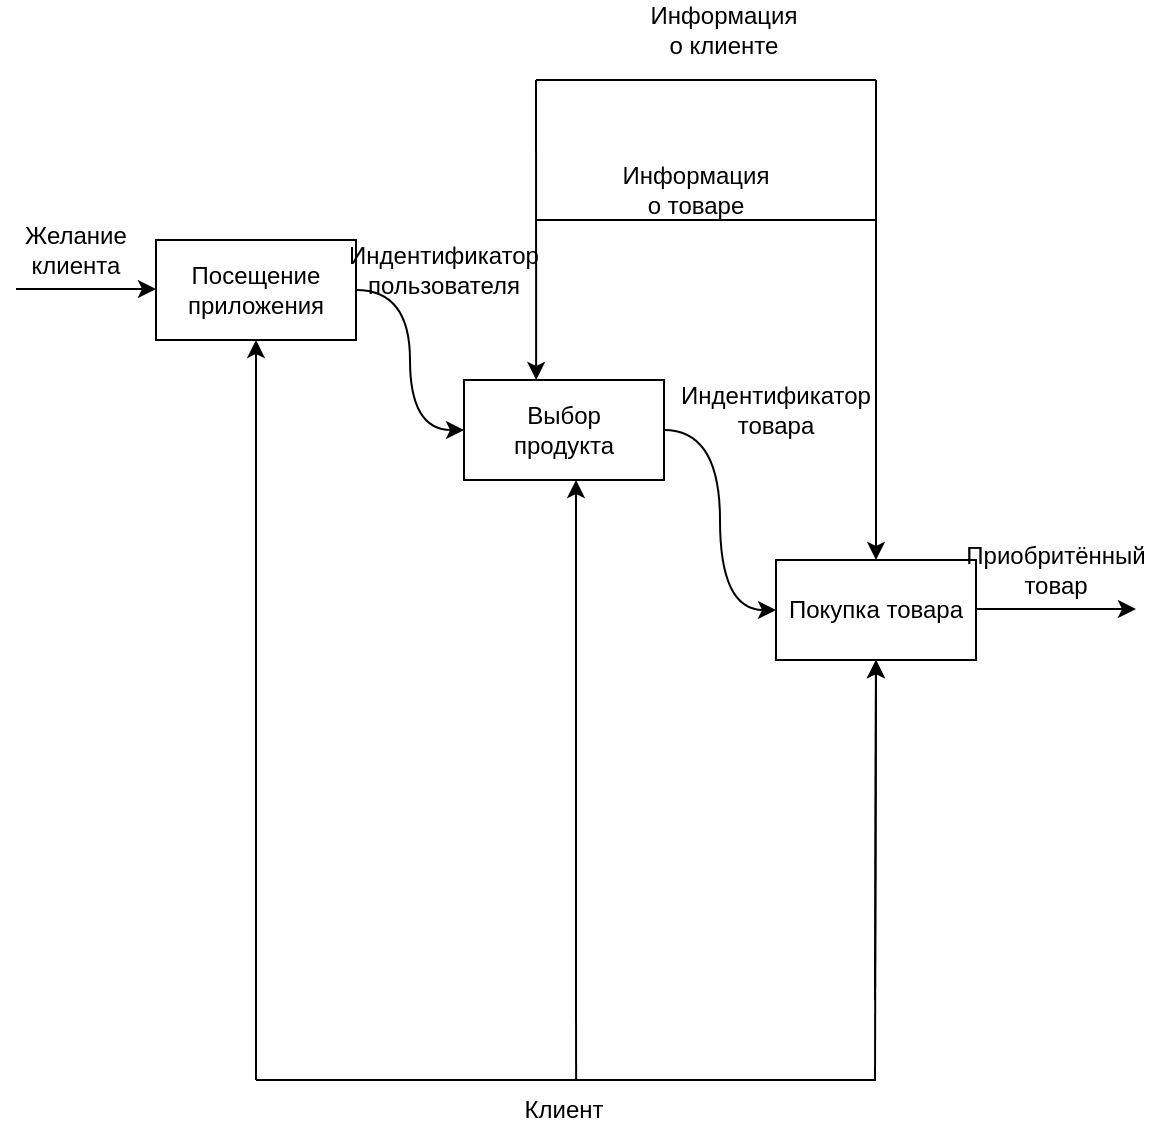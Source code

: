 <mxfile version="22.1.11" type="device">
  <diagram name="Страница — 1" id="49G1jJ6WjNRTSjdb62oQ">
    <mxGraphModel dx="1434" dy="738" grid="1" gridSize="10" guides="1" tooltips="1" connect="1" arrows="1" fold="1" page="1" pageScale="1" pageWidth="827" pageHeight="1169" math="0" shadow="0">
      <root>
        <mxCell id="0" />
        <mxCell id="1" parent="0" />
        <mxCell id="iqAycopD-z7ZPnAn5v2U-6" style="rounded=0;orthogonalLoop=1;jettySize=auto;html=1;exitX=1;exitY=0.5;exitDx=0;exitDy=0;entryX=0;entryY=0.5;entryDx=0;entryDy=0;edgeStyle=orthogonalEdgeStyle;elbow=vertical;curved=1;" parent="1" source="iqAycopD-z7ZPnAn5v2U-1" target="iqAycopD-z7ZPnAn5v2U-4" edge="1">
          <mxGeometry relative="1" as="geometry" />
        </mxCell>
        <mxCell id="iqAycopD-z7ZPnAn5v2U-1" value="" style="rounded=0;whiteSpace=wrap;html=1;" parent="1" vertex="1">
          <mxGeometry x="150" y="250" width="100" height="50" as="geometry" />
        </mxCell>
        <mxCell id="iqAycopD-z7ZPnAn5v2U-2" value="Посещение приложения" style="text;html=1;strokeColor=none;fillColor=none;align=center;verticalAlign=middle;whiteSpace=wrap;rounded=0;" parent="1" vertex="1">
          <mxGeometry x="170" y="260" width="60" height="30" as="geometry" />
        </mxCell>
        <mxCell id="iqAycopD-z7ZPnAn5v2U-3" value="" style="endArrow=classic;html=1;rounded=0;" parent="1" edge="1">
          <mxGeometry width="50" height="50" relative="1" as="geometry">
            <mxPoint x="80" y="274.5" as="sourcePoint" />
            <mxPoint x="150" y="274.5" as="targetPoint" />
          </mxGeometry>
        </mxCell>
        <mxCell id="iqAycopD-z7ZPnAn5v2U-7" style="edgeStyle=orthogonalEdgeStyle;rounded=0;orthogonalLoop=1;jettySize=auto;html=1;exitX=1;exitY=0.5;exitDx=0;exitDy=0;entryX=0;entryY=0.5;entryDx=0;entryDy=0;curved=1;" parent="1" source="iqAycopD-z7ZPnAn5v2U-4" target="iqAycopD-z7ZPnAn5v2U-8" edge="1">
          <mxGeometry relative="1" as="geometry">
            <mxPoint x="450" y="430" as="targetPoint" />
          </mxGeometry>
        </mxCell>
        <mxCell id="iqAycopD-z7ZPnAn5v2U-4" value="" style="rounded=0;whiteSpace=wrap;html=1;" parent="1" vertex="1">
          <mxGeometry x="304" y="320" width="100" height="50" as="geometry" />
        </mxCell>
        <mxCell id="iqAycopD-z7ZPnAn5v2U-5" value="Выбор продукта" style="text;html=1;strokeColor=none;fillColor=none;align=center;verticalAlign=middle;whiteSpace=wrap;rounded=0;" parent="1" vertex="1">
          <mxGeometry x="324" y="330" width="60" height="30" as="geometry" />
        </mxCell>
        <mxCell id="iqAycopD-z7ZPnAn5v2U-8" value="Покупка товара" style="rounded=0;whiteSpace=wrap;html=1;" parent="1" vertex="1">
          <mxGeometry x="460" y="410" width="100" height="50" as="geometry" />
        </mxCell>
        <mxCell id="iqAycopD-z7ZPnAn5v2U-12" value="Индентификатор товара&lt;br&gt;" style="text;html=1;strokeColor=none;fillColor=none;align=center;verticalAlign=middle;whiteSpace=wrap;rounded=0;" parent="1" vertex="1">
          <mxGeometry x="430" y="320" width="60" height="30" as="geometry" />
        </mxCell>
        <mxCell id="iqAycopD-z7ZPnAn5v2U-13" value="Индентификатор пользователя" style="text;html=1;strokeColor=none;fillColor=none;align=center;verticalAlign=middle;whiteSpace=wrap;rounded=0;" parent="1" vertex="1">
          <mxGeometry x="264" y="250" width="60" height="30" as="geometry" />
        </mxCell>
        <mxCell id="iqAycopD-z7ZPnAn5v2U-14" value="Желание клиента&lt;br&gt;" style="text;html=1;strokeColor=none;fillColor=none;align=center;verticalAlign=middle;whiteSpace=wrap;rounded=0;" parent="1" vertex="1">
          <mxGeometry x="80" y="240" width="60" height="30" as="geometry" />
        </mxCell>
        <mxCell id="iqAycopD-z7ZPnAn5v2U-15" value="" style="endArrow=none;html=1;rounded=0;" parent="1" edge="1">
          <mxGeometry width="50" height="50" relative="1" as="geometry">
            <mxPoint x="200" y="670" as="sourcePoint" />
            <mxPoint x="510" y="670" as="targetPoint" />
          </mxGeometry>
        </mxCell>
        <mxCell id="iqAycopD-z7ZPnAn5v2U-16" value="" style="endArrow=classic;html=1;rounded=0;entryX=0.5;entryY=1;entryDx=0;entryDy=0;" parent="1" target="iqAycopD-z7ZPnAn5v2U-1" edge="1">
          <mxGeometry width="50" height="50" relative="1" as="geometry">
            <mxPoint x="200" y="670" as="sourcePoint" />
            <mxPoint x="200" y="350" as="targetPoint" />
          </mxGeometry>
        </mxCell>
        <mxCell id="iqAycopD-z7ZPnAn5v2U-18" value="" style="endArrow=classic;html=1;rounded=0;strokeColor=default;endFill=1;entryX=0.5;entryY=1;entryDx=0;entryDy=0;" parent="1" target="iqAycopD-z7ZPnAn5v2U-8" edge="1">
          <mxGeometry width="50" height="50" relative="1" as="geometry">
            <mxPoint x="509.5" y="670" as="sourcePoint" />
            <mxPoint x="509.5" y="530" as="targetPoint" />
          </mxGeometry>
        </mxCell>
        <mxCell id="iqAycopD-z7ZPnAn5v2U-19" value="" style="endArrow=classic;html=1;rounded=0;exitX=1;exitY=0.5;exitDx=0;exitDy=0;" parent="1" edge="1">
          <mxGeometry width="50" height="50" relative="1" as="geometry">
            <mxPoint x="560" y="434.5" as="sourcePoint" />
            <mxPoint x="640" y="434.5" as="targetPoint" />
          </mxGeometry>
        </mxCell>
        <mxCell id="iqAycopD-z7ZPnAn5v2U-21" value="" style="endArrow=none;html=1;rounded=0;entryX=0.601;entryY=-0.008;entryDx=0;entryDy=0;entryPerimeter=0;" parent="1" target="iqAycopD-z7ZPnAn5v2U-24" edge="1">
          <mxGeometry width="50" height="50" relative="1" as="geometry">
            <mxPoint x="360" y="630" as="sourcePoint" />
            <mxPoint x="510" y="630" as="targetPoint" />
          </mxGeometry>
        </mxCell>
        <mxCell id="iqAycopD-z7ZPnAn5v2U-22" value="" style="endArrow=classic;html=1;rounded=0;strokeColor=default;endFill=1;entryX=0.5;entryY=1;entryDx=0;entryDy=0;" parent="1" target="iqAycopD-z7ZPnAn5v2U-8" edge="1">
          <mxGeometry width="50" height="50" relative="1" as="geometry">
            <mxPoint x="509.5" y="630" as="sourcePoint" />
            <mxPoint x="509.5" y="490" as="targetPoint" />
          </mxGeometry>
        </mxCell>
        <mxCell id="iqAycopD-z7ZPnAn5v2U-23" value="" style="endArrow=classic;html=1;rounded=0;strokeColor=default;endFill=1;entryX=0.5;entryY=1;entryDx=0;entryDy=0;" parent="1" edge="1">
          <mxGeometry width="50" height="50" relative="1" as="geometry">
            <mxPoint x="360" y="630" as="sourcePoint" />
            <mxPoint x="360" y="370" as="targetPoint" />
          </mxGeometry>
        </mxCell>
        <mxCell id="iqAycopD-z7ZPnAn5v2U-24" value="Клиент" style="text;html=1;strokeColor=none;fillColor=none;align=center;verticalAlign=middle;whiteSpace=wrap;rounded=0;" parent="1" vertex="1">
          <mxGeometry x="324" y="670" width="60" height="30" as="geometry" />
        </mxCell>
        <mxCell id="iqAycopD-z7ZPnAn5v2U-27" value="" style="endArrow=none;html=1;rounded=0;" parent="1" edge="1">
          <mxGeometry width="50" height="50" relative="1" as="geometry">
            <mxPoint x="340" y="240" as="sourcePoint" />
            <mxPoint x="510" y="240" as="targetPoint" />
          </mxGeometry>
        </mxCell>
        <mxCell id="iqAycopD-z7ZPnAn5v2U-31" value="" style="endArrow=classic;html=1;rounded=0;strokeColor=default;endFill=1;entryX=0.5;entryY=0;entryDx=0;entryDy=0;" parent="1" edge="1">
          <mxGeometry width="50" height="50" relative="1" as="geometry">
            <mxPoint x="510" y="170" as="sourcePoint" />
            <mxPoint x="510" y="410" as="targetPoint" />
          </mxGeometry>
        </mxCell>
        <mxCell id="iqAycopD-z7ZPnAn5v2U-32" value="" style="endArrow=classic;html=1;rounded=0;strokeColor=default;endFill=1;entryX=0.5;entryY=0;entryDx=0;entryDy=0;" parent="1" edge="1">
          <mxGeometry width="50" height="50" relative="1" as="geometry">
            <mxPoint x="340" y="170" as="sourcePoint" />
            <mxPoint x="340.08" y="320" as="targetPoint" />
          </mxGeometry>
        </mxCell>
        <mxCell id="iqAycopD-z7ZPnAn5v2U-34" value="Информация о товаре" style="text;html=1;strokeColor=none;fillColor=none;align=center;verticalAlign=middle;whiteSpace=wrap;rounded=0;" parent="1" vertex="1">
          <mxGeometry x="390" y="210" width="60" height="30" as="geometry" />
        </mxCell>
        <mxCell id="Nh_B9IUmpZnYPOJo_EdI-1" value="" style="endArrow=none;html=1;rounded=0;" parent="1" edge="1">
          <mxGeometry width="50" height="50" relative="1" as="geometry">
            <mxPoint x="340" y="170" as="sourcePoint" />
            <mxPoint x="510" y="170" as="targetPoint" />
          </mxGeometry>
        </mxCell>
        <mxCell id="Nh_B9IUmpZnYPOJo_EdI-4" value="Приобритённый товар" style="text;html=1;strokeColor=none;fillColor=none;align=center;verticalAlign=middle;whiteSpace=wrap;rounded=0;" parent="1" vertex="1">
          <mxGeometry x="570" y="400" width="60" height="30" as="geometry" />
        </mxCell>
        <mxCell id="diSYXggF4mGfMPPciYrl-2" value="Информация о клиенте" style="text;html=1;strokeColor=none;fillColor=none;align=center;verticalAlign=middle;whiteSpace=wrap;rounded=0;" parent="1" vertex="1">
          <mxGeometry x="404" y="130" width="60" height="30" as="geometry" />
        </mxCell>
      </root>
    </mxGraphModel>
  </diagram>
</mxfile>

